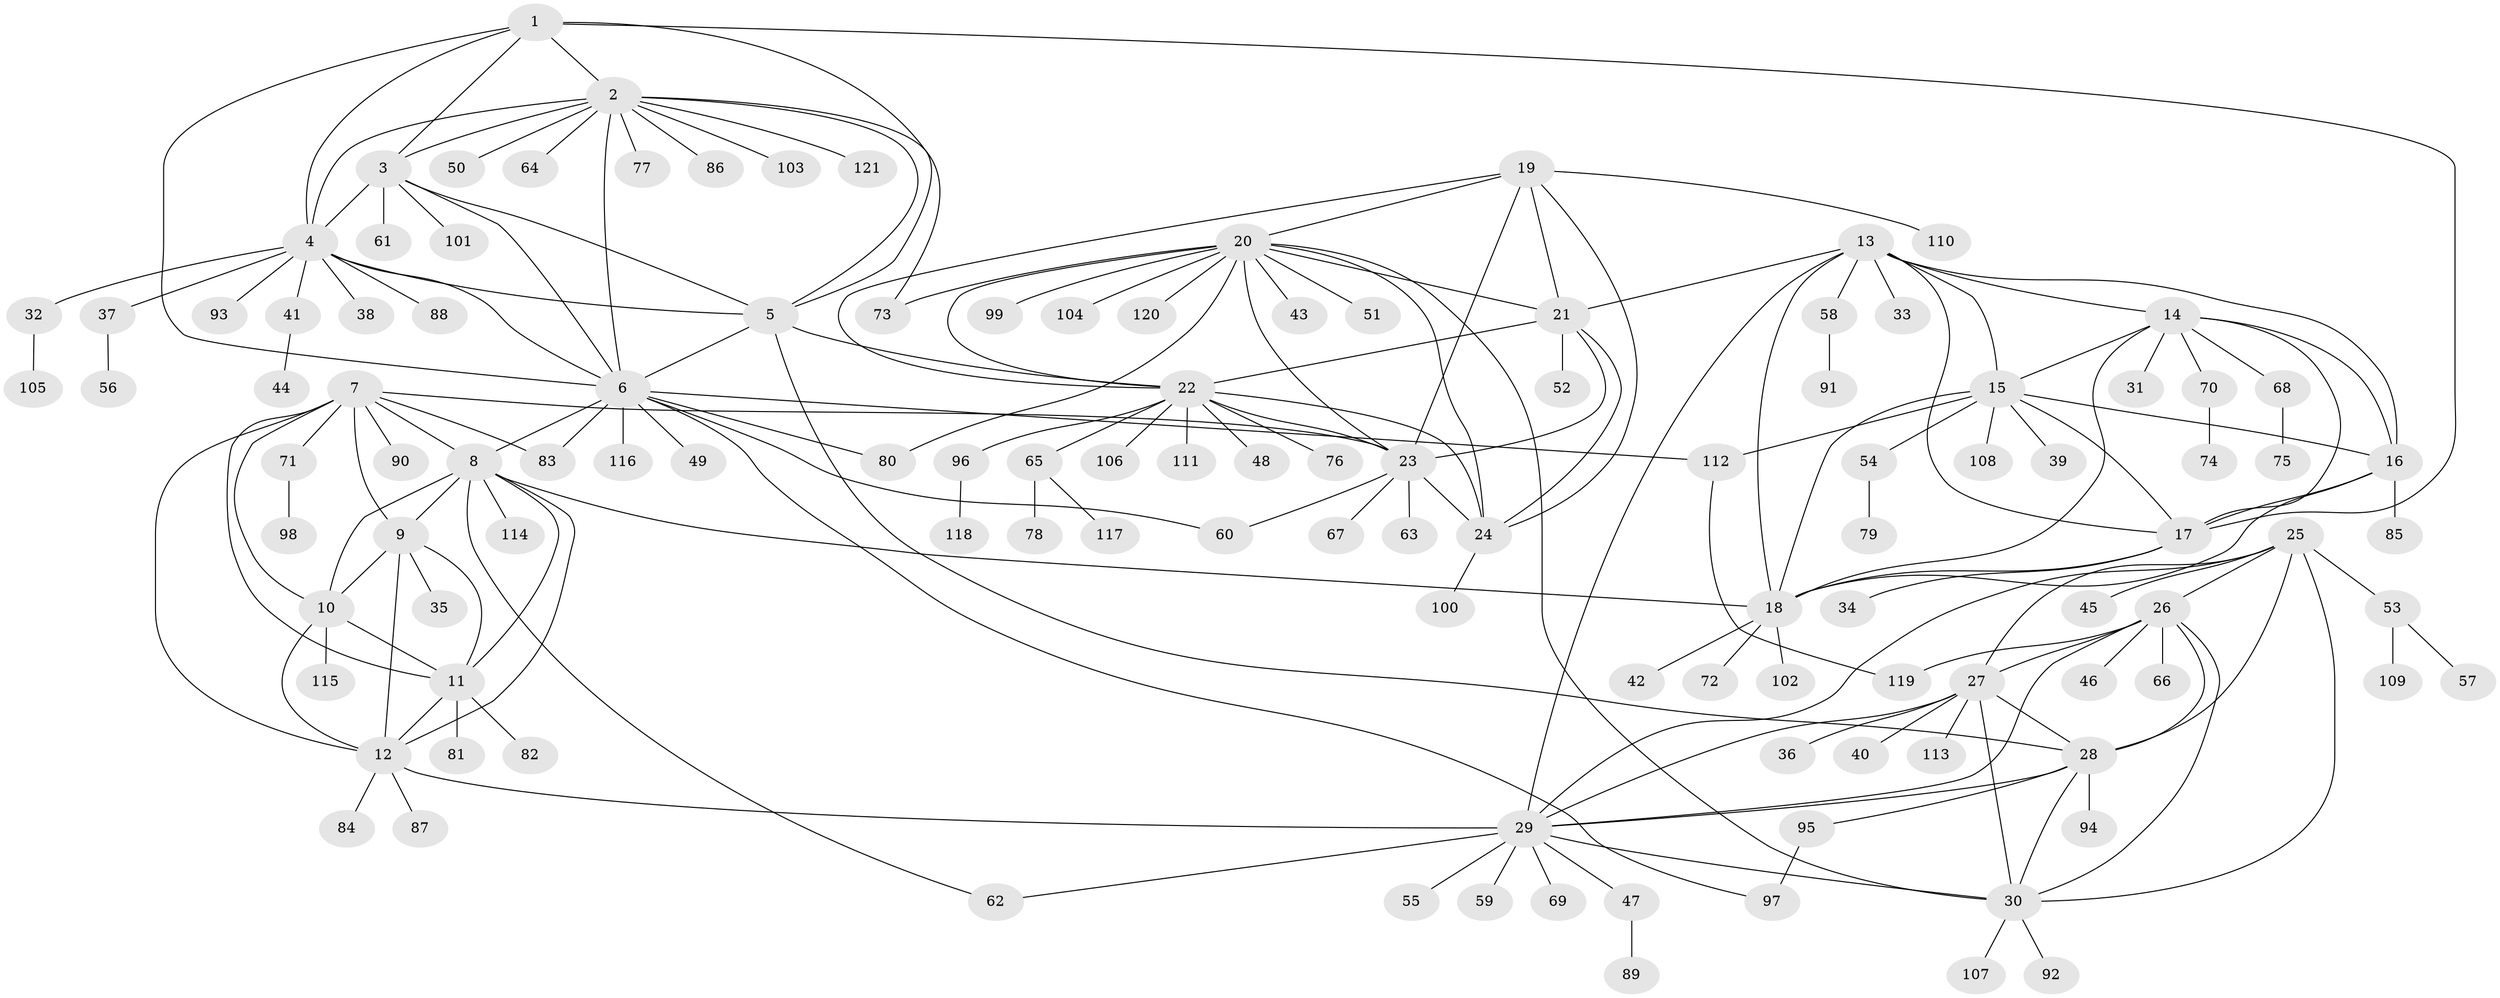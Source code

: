 // Generated by graph-tools (version 1.1) at 2025/26/03/09/25 03:26:35]
// undirected, 121 vertices, 184 edges
graph export_dot {
graph [start="1"]
  node [color=gray90,style=filled];
  1;
  2;
  3;
  4;
  5;
  6;
  7;
  8;
  9;
  10;
  11;
  12;
  13;
  14;
  15;
  16;
  17;
  18;
  19;
  20;
  21;
  22;
  23;
  24;
  25;
  26;
  27;
  28;
  29;
  30;
  31;
  32;
  33;
  34;
  35;
  36;
  37;
  38;
  39;
  40;
  41;
  42;
  43;
  44;
  45;
  46;
  47;
  48;
  49;
  50;
  51;
  52;
  53;
  54;
  55;
  56;
  57;
  58;
  59;
  60;
  61;
  62;
  63;
  64;
  65;
  66;
  67;
  68;
  69;
  70;
  71;
  72;
  73;
  74;
  75;
  76;
  77;
  78;
  79;
  80;
  81;
  82;
  83;
  84;
  85;
  86;
  87;
  88;
  89;
  90;
  91;
  92;
  93;
  94;
  95;
  96;
  97;
  98;
  99;
  100;
  101;
  102;
  103;
  104;
  105;
  106;
  107;
  108;
  109;
  110;
  111;
  112;
  113;
  114;
  115;
  116;
  117;
  118;
  119;
  120;
  121;
  1 -- 2;
  1 -- 3;
  1 -- 4;
  1 -- 5;
  1 -- 6;
  1 -- 17;
  2 -- 3;
  2 -- 4;
  2 -- 5;
  2 -- 6;
  2 -- 50;
  2 -- 64;
  2 -- 73;
  2 -- 77;
  2 -- 86;
  2 -- 103;
  2 -- 121;
  3 -- 4;
  3 -- 5;
  3 -- 6;
  3 -- 61;
  3 -- 101;
  4 -- 5;
  4 -- 6;
  4 -- 32;
  4 -- 37;
  4 -- 38;
  4 -- 41;
  4 -- 88;
  4 -- 93;
  5 -- 6;
  5 -- 22;
  5 -- 28;
  6 -- 8;
  6 -- 49;
  6 -- 60;
  6 -- 80;
  6 -- 83;
  6 -- 97;
  6 -- 112;
  6 -- 116;
  7 -- 8;
  7 -- 9;
  7 -- 10;
  7 -- 11;
  7 -- 12;
  7 -- 23;
  7 -- 71;
  7 -- 83;
  7 -- 90;
  8 -- 9;
  8 -- 10;
  8 -- 11;
  8 -- 12;
  8 -- 18;
  8 -- 62;
  8 -- 114;
  9 -- 10;
  9 -- 11;
  9 -- 12;
  9 -- 35;
  10 -- 11;
  10 -- 12;
  10 -- 115;
  11 -- 12;
  11 -- 81;
  11 -- 82;
  12 -- 29;
  12 -- 84;
  12 -- 87;
  13 -- 14;
  13 -- 15;
  13 -- 16;
  13 -- 17;
  13 -- 18;
  13 -- 21;
  13 -- 29;
  13 -- 33;
  13 -- 58;
  14 -- 15;
  14 -- 16;
  14 -- 17;
  14 -- 18;
  14 -- 31;
  14 -- 68;
  14 -- 70;
  15 -- 16;
  15 -- 17;
  15 -- 18;
  15 -- 39;
  15 -- 54;
  15 -- 108;
  15 -- 112;
  16 -- 17;
  16 -- 18;
  16 -- 85;
  17 -- 18;
  17 -- 34;
  18 -- 42;
  18 -- 72;
  18 -- 102;
  19 -- 20;
  19 -- 21;
  19 -- 22;
  19 -- 23;
  19 -- 24;
  19 -- 110;
  20 -- 21;
  20 -- 22;
  20 -- 23;
  20 -- 24;
  20 -- 30;
  20 -- 43;
  20 -- 51;
  20 -- 73;
  20 -- 80;
  20 -- 99;
  20 -- 104;
  20 -- 120;
  21 -- 22;
  21 -- 23;
  21 -- 24;
  21 -- 52;
  22 -- 23;
  22 -- 24;
  22 -- 48;
  22 -- 65;
  22 -- 76;
  22 -- 96;
  22 -- 106;
  22 -- 111;
  23 -- 24;
  23 -- 60;
  23 -- 63;
  23 -- 67;
  24 -- 100;
  25 -- 26;
  25 -- 27;
  25 -- 28;
  25 -- 29;
  25 -- 30;
  25 -- 45;
  25 -- 53;
  26 -- 27;
  26 -- 28;
  26 -- 29;
  26 -- 30;
  26 -- 46;
  26 -- 66;
  26 -- 119;
  27 -- 28;
  27 -- 29;
  27 -- 30;
  27 -- 36;
  27 -- 40;
  27 -- 113;
  28 -- 29;
  28 -- 30;
  28 -- 94;
  28 -- 95;
  29 -- 30;
  29 -- 47;
  29 -- 55;
  29 -- 59;
  29 -- 62;
  29 -- 69;
  30 -- 92;
  30 -- 107;
  32 -- 105;
  37 -- 56;
  41 -- 44;
  47 -- 89;
  53 -- 57;
  53 -- 109;
  54 -- 79;
  58 -- 91;
  65 -- 78;
  65 -- 117;
  68 -- 75;
  70 -- 74;
  71 -- 98;
  95 -- 97;
  96 -- 118;
  112 -- 119;
}
